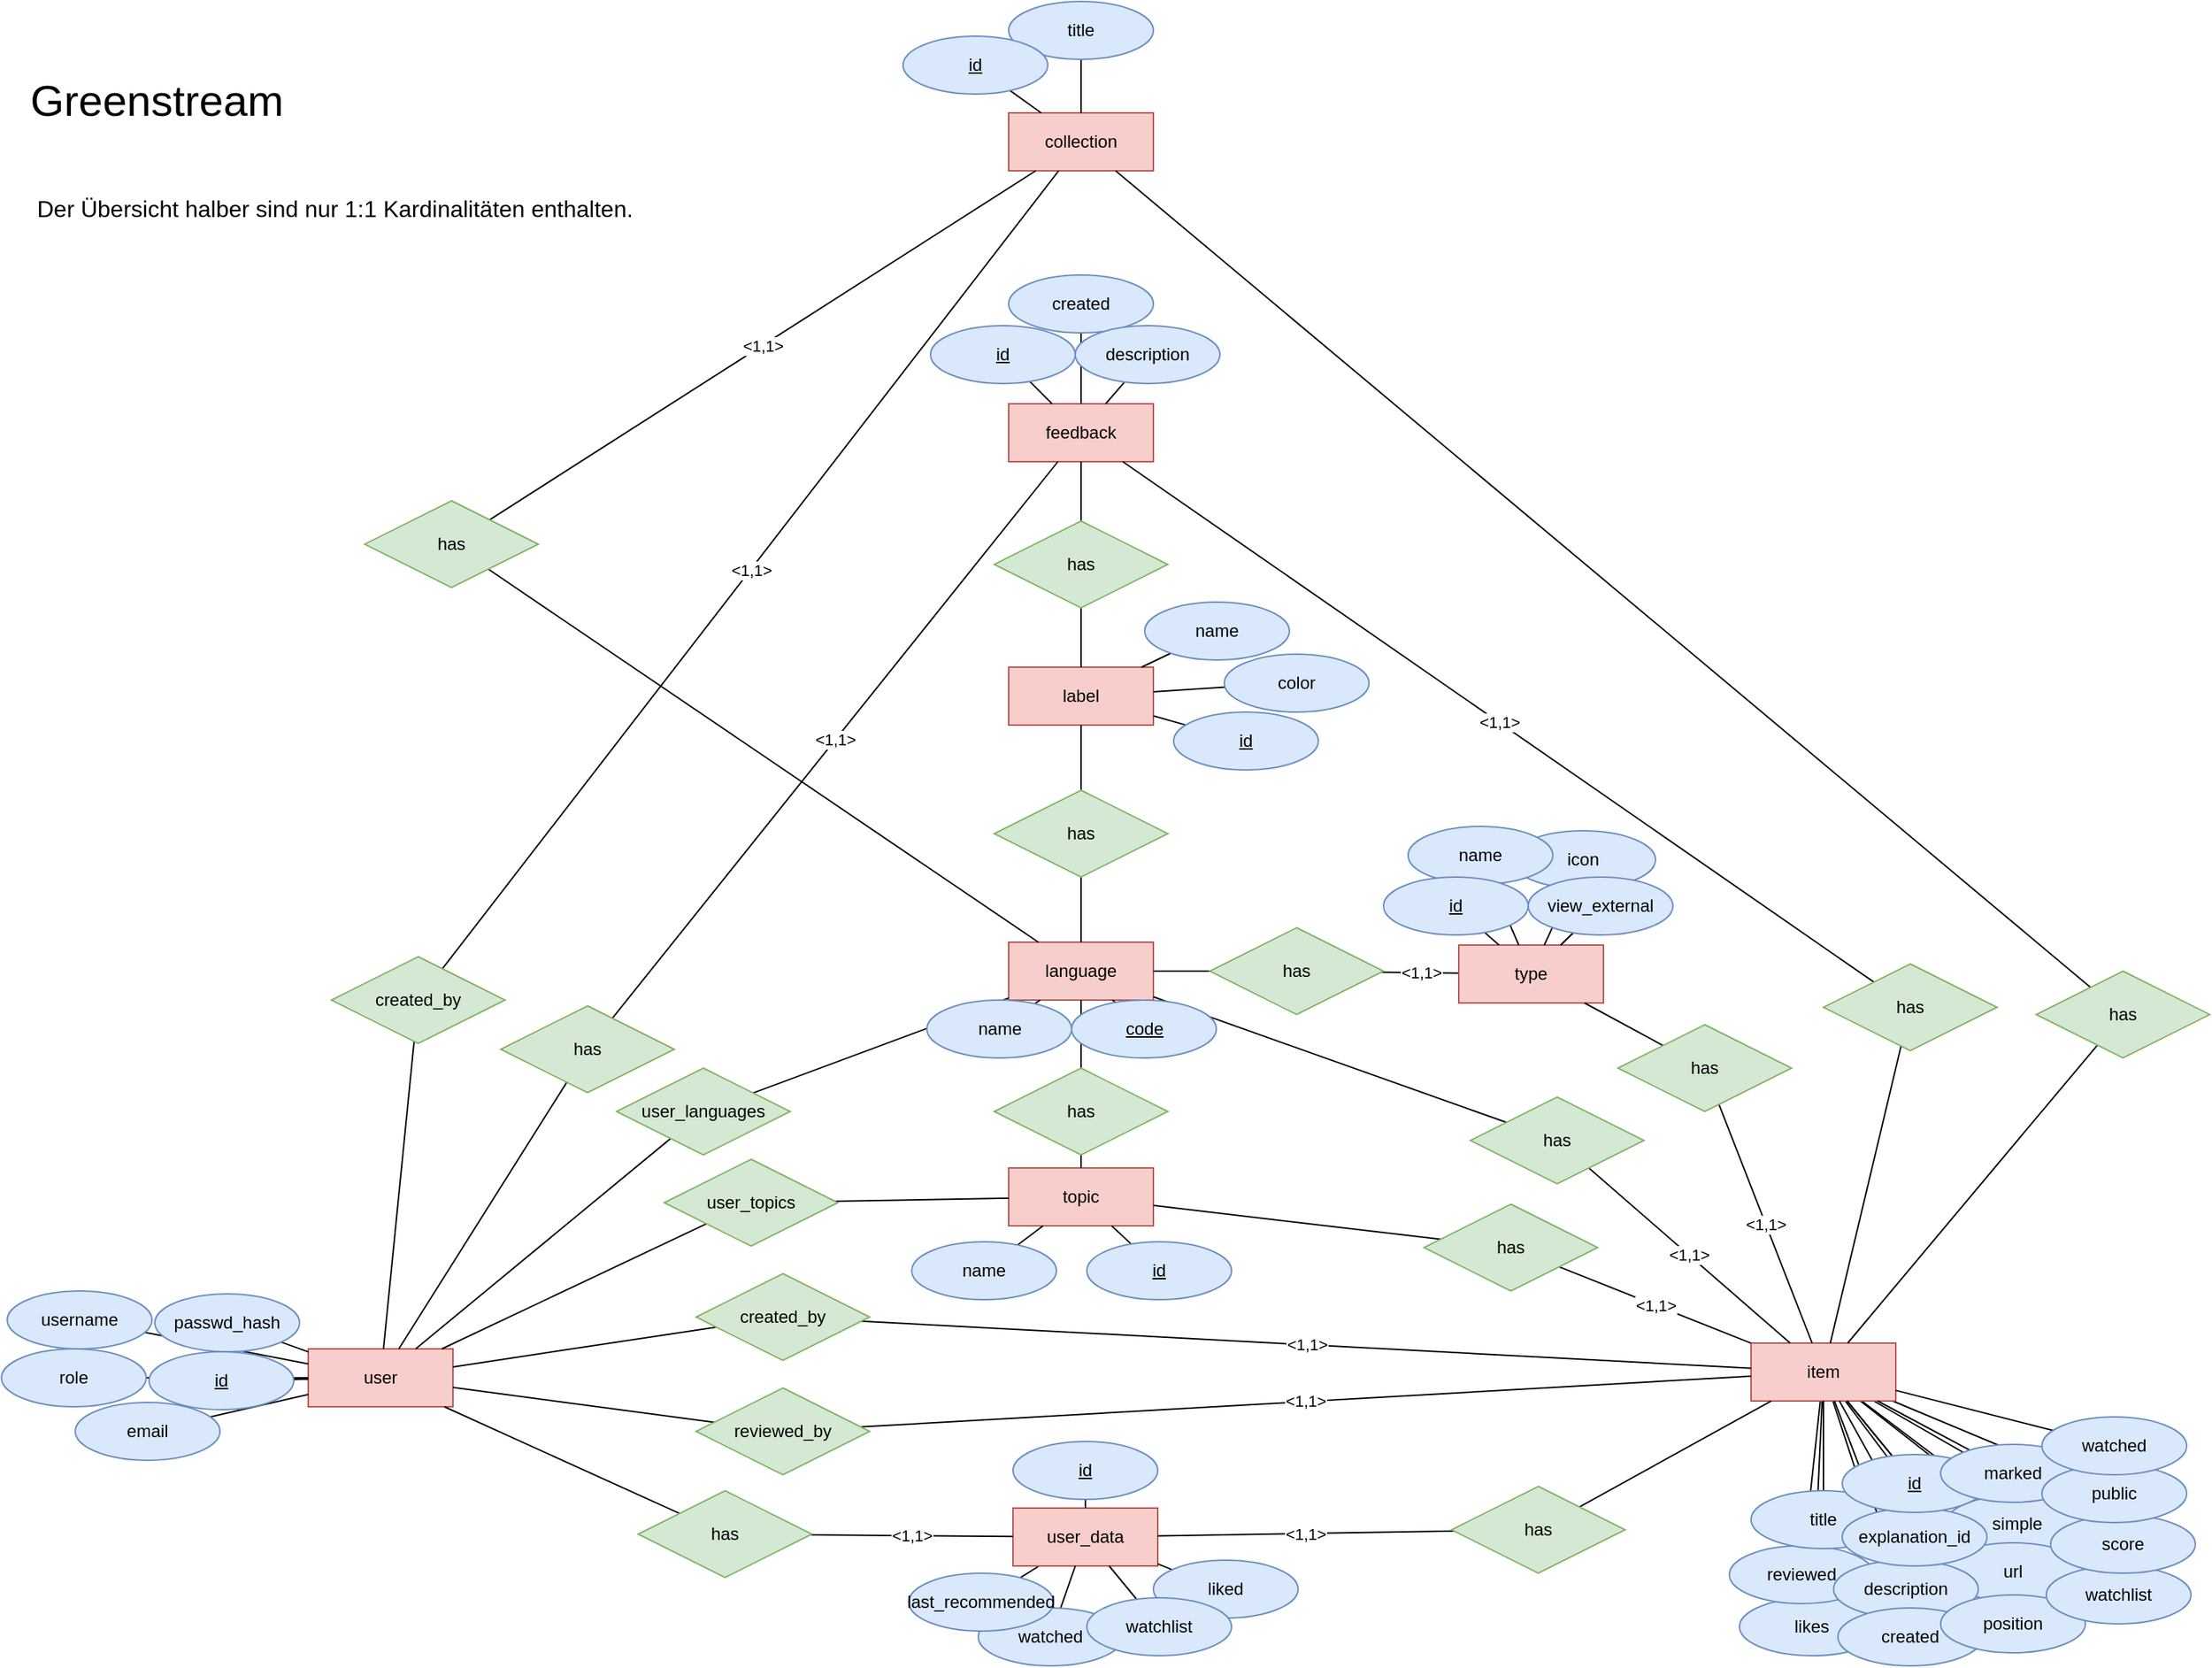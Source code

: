 <mxfile version="14.6.3" type="github">
  <diagram id="yYash_9FX-N8x_OdWU7n" name="Page-1">
    <mxGraphModel dx="1422" dy="1942" grid="0" gridSize="10" guides="1" tooltips="1" connect="1" arrows="1" fold="1" page="1" pageScale="1" pageWidth="827" pageHeight="1169" math="0" shadow="0">
      <root>
        <mxCell id="0" />
        <mxCell id="1" parent="0" />
        <mxCell id="QOV9TA-dDLGPKg8lDEXy-8" style="edgeStyle=none;rounded=0;orthogonalLoop=1;jettySize=auto;html=1;endArrow=none;endFill=0;" edge="1" parent="1" source="QOV9TA-dDLGPKg8lDEXy-7" target="VhiXyrpKJbCymtLVq0bD-20">
          <mxGeometry relative="1" as="geometry" />
        </mxCell>
        <mxCell id="QOV9TA-dDLGPKg8lDEXy-10" style="edgeStyle=none;rounded=0;orthogonalLoop=1;jettySize=auto;html=1;endArrow=none;endFill=0;" edge="1" parent="1" source="QOV9TA-dDLGPKg8lDEXy-9" target="VhiXyrpKJbCymtLVq0bD-20">
          <mxGeometry relative="1" as="geometry" />
        </mxCell>
        <mxCell id="QOV9TA-dDLGPKg8lDEXy-12" style="edgeStyle=none;rounded=0;orthogonalLoop=1;jettySize=auto;html=1;endArrow=none;endFill=0;" edge="1" parent="1" source="QOV9TA-dDLGPKg8lDEXy-11" target="VhiXyrpKJbCymtLVq0bD-20">
          <mxGeometry relative="1" as="geometry" />
        </mxCell>
        <mxCell id="QOV9TA-dDLGPKg8lDEXy-4" style="edgeStyle=none;rounded=0;orthogonalLoop=1;jettySize=auto;html=1;endArrow=none;endFill=0;" edge="1" parent="1" source="QOV9TA-dDLGPKg8lDEXy-3" target="VhiXyrpKJbCymtLVq0bD-20">
          <mxGeometry relative="1" as="geometry" />
        </mxCell>
        <mxCell id="QOV9TA-dDLGPKg8lDEXy-2" style="rounded=0;orthogonalLoop=1;jettySize=auto;html=1;endArrow=none;endFill=0;" edge="1" parent="1" source="QOV9TA-dDLGPKg8lDEXy-1" target="VhiXyrpKJbCymtLVq0bD-20">
          <mxGeometry relative="1" as="geometry" />
        </mxCell>
        <mxCell id="VhiXyrpKJbCymtLVq0bD-121" style="edgeStyle=none;rounded=0;orthogonalLoop=1;jettySize=auto;html=1;endArrow=none;endFill=0;" parent="1" source="VhiXyrpKJbCymtLVq0bD-120" target="VhiXyrpKJbCymtLVq0bD-59" edge="1">
          <mxGeometry relative="1" as="geometry" />
        </mxCell>
        <mxCell id="AYxX15isop8XZw2IDsf4-98" value="&lt;font style=&quot;font-size: 16px&quot;&gt;Der Übersicht halber sind nur 1:1 Kardinalitäten enthalten.&lt;/font&gt;" style="text;html=1;align=center;verticalAlign=middle;resizable=0;points=[];autosize=1;" parent="1" vertex="1">
          <mxGeometry x="64" y="-1025" width="430" height="20" as="geometry" />
        </mxCell>
        <mxCell id="AYxX15isop8XZw2IDsf4-131" value="&lt;font style=&quot;font-size: 30px&quot;&gt;Greenstream&lt;/font&gt;" style="text;html=1;align=center;verticalAlign=middle;resizable=0;points=[];autosize=1;" parent="1" vertex="1">
          <mxGeometry x="64" y="-1101" width="184" height="22" as="geometry" />
        </mxCell>
        <mxCell id="VhiXyrpKJbCymtLVq0bD-1" value="user" style="whiteSpace=wrap;html=1;align=center;rounded=0;strokeColor=#b85450;fillColor=#f8cecc;" parent="1" vertex="1">
          <mxGeometry x="261" y="-227" width="100" height="40" as="geometry" />
        </mxCell>
        <mxCell id="VhiXyrpKJbCymtLVq0bD-2" style="rounded=0;orthogonalLoop=1;jettySize=auto;html=1;endArrow=none;endFill=0;" parent="1" source="VhiXyrpKJbCymtLVq0bD-11" target="VhiXyrpKJbCymtLVq0bD-1" edge="1">
          <mxGeometry relative="1" as="geometry" />
        </mxCell>
        <mxCell id="VhiXyrpKJbCymtLVq0bD-3" style="edgeStyle=none;rounded=0;orthogonalLoop=1;jettySize=auto;html=1;endArrow=none;endFill=0;" parent="1" source="VhiXyrpKJbCymtLVq0bD-10" target="VhiXyrpKJbCymtLVq0bD-1" edge="1">
          <mxGeometry relative="1" as="geometry" />
        </mxCell>
        <mxCell id="VhiXyrpKJbCymtLVq0bD-4" style="edgeStyle=none;rounded=0;orthogonalLoop=1;jettySize=auto;html=1;endArrow=none;endFill=0;" parent="1" source="VhiXyrpKJbCymtLVq0bD-9" target="VhiXyrpKJbCymtLVq0bD-1" edge="1">
          <mxGeometry relative="1" as="geometry" />
        </mxCell>
        <mxCell id="VhiXyrpKJbCymtLVq0bD-5" style="edgeStyle=none;rounded=0;orthogonalLoop=1;jettySize=auto;html=1;endArrow=none;endFill=0;" parent="1" source="VhiXyrpKJbCymtLVq0bD-11" target="VhiXyrpKJbCymtLVq0bD-1" edge="1">
          <mxGeometry relative="1" as="geometry" />
        </mxCell>
        <mxCell id="VhiXyrpKJbCymtLVq0bD-6" style="edgeStyle=none;rounded=0;orthogonalLoop=1;jettySize=auto;html=1;startArrow=none;startFill=0;startSize=6;endArrow=none;endFill=0;strokeColor=#000000;strokeWidth=1;" parent="1" source="VhiXyrpKJbCymtLVq0bD-7" target="VhiXyrpKJbCymtLVq0bD-1" edge="1">
          <mxGeometry relative="1" as="geometry" />
        </mxCell>
        <mxCell id="VhiXyrpKJbCymtLVq0bD-7" value="role" style="ellipse;whiteSpace=wrap;html=1;align=center;strokeColor=#6c8ebf;fillColor=#dae8fc;" parent="1" vertex="1">
          <mxGeometry x="49" y="-227" width="100" height="40" as="geometry" />
        </mxCell>
        <mxCell id="VhiXyrpKJbCymtLVq0bD-8" style="edgeStyle=none;rounded=0;orthogonalLoop=1;jettySize=auto;html=1;endArrow=none;endFill=0;" parent="1" source="VhiXyrpKJbCymtLVq0bD-12" target="VhiXyrpKJbCymtLVq0bD-1" edge="1">
          <mxGeometry relative="1" as="geometry" />
        </mxCell>
        <mxCell id="VhiXyrpKJbCymtLVq0bD-9" value="username" style="ellipse;whiteSpace=wrap;html=1;align=center;strokeColor=#6c8ebf;fillColor=#dae8fc;" parent="1" vertex="1">
          <mxGeometry x="53" y="-267" width="100" height="40" as="geometry" />
        </mxCell>
        <mxCell id="VhiXyrpKJbCymtLVq0bD-10" value="passwd_hash" style="ellipse;whiteSpace=wrap;html=1;align=center;strokeColor=#6c8ebf;fillColor=#dae8fc;" parent="1" vertex="1">
          <mxGeometry x="155" y="-265" width="100" height="40" as="geometry" />
        </mxCell>
        <mxCell id="VhiXyrpKJbCymtLVq0bD-11" value="id" style="ellipse;whiteSpace=wrap;html=1;align=center;fontStyle=4;fillColor=#dae8fc;strokeColor=#6c8ebf;" parent="1" vertex="1">
          <mxGeometry x="151" y="-225" width="100" height="40" as="geometry" />
        </mxCell>
        <mxCell id="VhiXyrpKJbCymtLVq0bD-12" value="email" style="ellipse;whiteSpace=wrap;html=1;align=center;strokeColor=#6c8ebf;fillColor=#dae8fc;" parent="1" vertex="1">
          <mxGeometry x="100" y="-190" width="100" height="40" as="geometry" />
        </mxCell>
        <mxCell id="VhiXyrpKJbCymtLVq0bD-13" style="edgeStyle=none;rounded=0;orthogonalLoop=1;jettySize=auto;html=1;endArrow=none;endFill=0;" parent="1" source="VhiXyrpKJbCymtLVq0bD-14" target="VhiXyrpKJbCymtLVq0bD-20" edge="1">
          <mxGeometry relative="1" as="geometry" />
        </mxCell>
        <mxCell id="VhiXyrpKJbCymtLVq0bD-14" value="likes" style="ellipse;whiteSpace=wrap;html=1;align=center;strokeColor=#6c8ebf;fillColor=#dae8fc;" parent="1" vertex="1">
          <mxGeometry x="1250" y="-55" width="100" height="40" as="geometry" />
        </mxCell>
        <mxCell id="VhiXyrpKJbCymtLVq0bD-15" style="edgeStyle=none;rounded=0;orthogonalLoop=1;jettySize=auto;html=1;startArrow=none;startFill=0;startSize=6;endArrow=none;endFill=0;strokeColor=#000000;strokeWidth=1;" parent="1" source="VhiXyrpKJbCymtLVq0bD-16" target="VhiXyrpKJbCymtLVq0bD-20" edge="1">
          <mxGeometry relative="1" as="geometry" />
        </mxCell>
        <mxCell id="VhiXyrpKJbCymtLVq0bD-16" value="reviewed" style="ellipse;whiteSpace=wrap;html=1;align=center;strokeColor=#6c8ebf;fillColor=#dae8fc;" parent="1" vertex="1">
          <mxGeometry x="1243" y="-91" width="100" height="40" as="geometry" />
        </mxCell>
        <mxCell id="VhiXyrpKJbCymtLVq0bD-17" style="edgeStyle=none;rounded=0;orthogonalLoop=1;jettySize=auto;html=1;startArrow=none;startFill=0;startSize=6;endArrow=none;endFill=0;strokeColor=#000000;strokeWidth=1;" parent="1" source="VhiXyrpKJbCymtLVq0bD-18" target="VhiXyrpKJbCymtLVq0bD-20" edge="1">
          <mxGeometry relative="1" as="geometry" />
        </mxCell>
        <mxCell id="VhiXyrpKJbCymtLVq0bD-18" value="simple" style="ellipse;whiteSpace=wrap;html=1;align=center;strokeColor=#6c8ebf;fillColor=#dae8fc;" parent="1" vertex="1">
          <mxGeometry x="1392" y="-126" width="100" height="40" as="geometry" />
        </mxCell>
        <mxCell id="VhiXyrpKJbCymtLVq0bD-19" value="url" style="ellipse;whiteSpace=wrap;html=1;align=center;strokeColor=#6c8ebf;fillColor=#dae8fc;" parent="1" vertex="1">
          <mxGeometry x="1389" y="-93" width="100" height="40" as="geometry" />
        </mxCell>
        <mxCell id="VhiXyrpKJbCymtLVq0bD-20" value="&lt;div&gt;item&lt;/div&gt;" style="whiteSpace=wrap;html=1;align=center;rounded=0;strokeColor=#b85450;fillColor=#f8cecc;" parent="1" vertex="1">
          <mxGeometry x="1258" y="-231" width="100" height="40" as="geometry" />
        </mxCell>
        <mxCell id="VhiXyrpKJbCymtLVq0bD-21" style="edgeStyle=none;rounded=0;orthogonalLoop=1;jettySize=auto;html=1;endArrow=none;endFill=0;" parent="1" source="VhiXyrpKJbCymtLVq0bD-32" target="VhiXyrpKJbCymtLVq0bD-20" edge="1">
          <mxGeometry relative="1" as="geometry" />
        </mxCell>
        <mxCell id="VhiXyrpKJbCymtLVq0bD-23" style="edgeStyle=none;rounded=0;orthogonalLoop=1;jettySize=auto;html=1;startArrow=none;startFill=0;startSize=6;endArrow=none;endFill=0;strokeWidth=1;" parent="1" source="VhiXyrpKJbCymtLVq0bD-24" target="VhiXyrpKJbCymtLVq0bD-20" edge="1">
          <mxGeometry relative="1" as="geometry" />
        </mxCell>
        <mxCell id="VhiXyrpKJbCymtLVq0bD-24" value="title" style="ellipse;whiteSpace=wrap;html=1;align=center;strokeColor=#6c8ebf;fillColor=#dae8fc;" parent="1" vertex="1">
          <mxGeometry x="1258" y="-129" width="100" height="40" as="geometry" />
        </mxCell>
        <mxCell id="VhiXyrpKJbCymtLVq0bD-25" style="edgeStyle=none;rounded=0;orthogonalLoop=1;jettySize=auto;html=1;startArrow=none;startFill=0;startSize=6;endArrow=none;endFill=0;strokeColor=#000000;strokeWidth=1;" parent="1" source="VhiXyrpKJbCymtLVq0bD-26" target="VhiXyrpKJbCymtLVq0bD-20" edge="1">
          <mxGeometry relative="1" as="geometry" />
        </mxCell>
        <mxCell id="VhiXyrpKJbCymtLVq0bD-26" value="description" style="ellipse;whiteSpace=wrap;html=1;align=center;strokeColor=#6c8ebf;fillColor=#dae8fc;" parent="1" vertex="1">
          <mxGeometry x="1315" y="-81" width="100" height="40" as="geometry" />
        </mxCell>
        <mxCell id="VhiXyrpKJbCymtLVq0bD-27" style="edgeStyle=none;rounded=0;orthogonalLoop=1;jettySize=auto;html=1;startArrow=none;startFill=0;startSize=6;endArrow=none;endFill=0;strokeColor=#000000;strokeWidth=1;" parent="1" source="VhiXyrpKJbCymtLVq0bD-31" target="VhiXyrpKJbCymtLVq0bD-20" edge="1">
          <mxGeometry relative="1" as="geometry" />
        </mxCell>
        <mxCell id="VhiXyrpKJbCymtLVq0bD-28" style="edgeStyle=none;rounded=0;orthogonalLoop=1;jettySize=auto;html=1;startArrow=none;startFill=0;startSize=6;endArrow=none;endFill=0;strokeColor=#000000;strokeWidth=1;" parent="1" source="VhiXyrpKJbCymtLVq0bD-32" target="VhiXyrpKJbCymtLVq0bD-20" edge="1">
          <mxGeometry relative="1" as="geometry" />
        </mxCell>
        <mxCell id="VhiXyrpKJbCymtLVq0bD-29" style="edgeStyle=none;rounded=0;orthogonalLoop=1;jettySize=auto;html=1;exitX=0.5;exitY=1;exitDx=0;exitDy=0;startArrow=none;startFill=0;startSize=6;endArrow=none;endFill=0;strokeColor=#000000;strokeWidth=1;" parent="1" source="VhiXyrpKJbCymtLVq0bD-16" target="VhiXyrpKJbCymtLVq0bD-16" edge="1">
          <mxGeometry relative="1" as="geometry" />
        </mxCell>
        <mxCell id="VhiXyrpKJbCymtLVq0bD-30" style="edgeStyle=none;rounded=0;orthogonalLoop=1;jettySize=auto;html=1;startArrow=none;startFill=0;startSize=6;endArrow=none;endFill=0;strokeColor=#000000;strokeWidth=1;" parent="1" source="VhiXyrpKJbCymtLVq0bD-19" target="VhiXyrpKJbCymtLVq0bD-32" edge="1">
          <mxGeometry relative="1" as="geometry">
            <mxPoint x="1421.239" y="-91.696" as="sourcePoint" />
            <mxPoint x="1326.986" y="-191" as="targetPoint" />
          </mxGeometry>
        </mxCell>
        <mxCell id="VhiXyrpKJbCymtLVq0bD-31" value="explanation_id" style="ellipse;whiteSpace=wrap;html=1;align=center;strokeColor=#6c8ebf;fillColor=#dae8fc;" parent="1" vertex="1">
          <mxGeometry x="1321" y="-117" width="100" height="40" as="geometry" />
        </mxCell>
        <mxCell id="VhiXyrpKJbCymtLVq0bD-32" value="id" style="ellipse;whiteSpace=wrap;html=1;align=center;fontStyle=4;fillColor=#dae8fc;strokeColor=#6c8ebf;" parent="1" vertex="1">
          <mxGeometry x="1321" y="-154" width="100" height="40" as="geometry" />
        </mxCell>
        <mxCell id="VhiXyrpKJbCymtLVq0bD-33" value="feedback" style="whiteSpace=wrap;html=1;align=center;rounded=0;strokeColor=#b85450;fillColor=#f8cecc;" parent="1" vertex="1">
          <mxGeometry x="745" y="-880" width="100" height="40" as="geometry" />
        </mxCell>
        <mxCell id="VhiXyrpKJbCymtLVq0bD-34" style="edgeStyle=none;rounded=0;orthogonalLoop=1;jettySize=auto;html=1;endArrow=none;endFill=0;" parent="1" source="VhiXyrpKJbCymtLVq0bD-35" target="VhiXyrpKJbCymtLVq0bD-33" edge="1">
          <mxGeometry x="624" y="-943" as="geometry" />
        </mxCell>
        <mxCell id="VhiXyrpKJbCymtLVq0bD-36" style="edgeStyle=none;rounded=0;orthogonalLoop=1;jettySize=auto;html=1;endArrow=none;endFill=0;" parent="1" source="VhiXyrpKJbCymtLVq0bD-37" target="VhiXyrpKJbCymtLVq0bD-33" edge="1">
          <mxGeometry x="624" y="-943" as="geometry" />
        </mxCell>
        <mxCell id="VhiXyrpKJbCymtLVq0bD-37" value="id" style="ellipse;whiteSpace=wrap;html=1;align=center;fontStyle=4;fillColor=#dae8fc;strokeColor=#6c8ebf;" parent="1" vertex="1">
          <mxGeometry x="691" y="-934" width="100" height="40" as="geometry" />
        </mxCell>
        <mxCell id="VhiXyrpKJbCymtLVq0bD-38" style="rounded=0;orthogonalLoop=1;jettySize=auto;html=1;endArrow=none;endFill=0;" parent="1" source="VhiXyrpKJbCymtLVq0bD-39" target="VhiXyrpKJbCymtLVq0bD-33" edge="1">
          <mxGeometry relative="1" as="geometry" />
        </mxCell>
        <mxCell id="VhiXyrpKJbCymtLVq0bD-39" value="created" style="ellipse;whiteSpace=wrap;html=1;align=center;strokeColor=#6c8ebf;fillColor=#dae8fc;" parent="1" vertex="1">
          <mxGeometry x="745" y="-969" width="100" height="40" as="geometry" />
        </mxCell>
        <mxCell id="VhiXyrpKJbCymtLVq0bD-130" value="&amp;lt;1,1&amp;gt;" style="edgeStyle=none;rounded=0;orthogonalLoop=1;jettySize=auto;html=1;endArrow=none;endFill=0;" parent="1" source="VhiXyrpKJbCymtLVq0bD-40" target="VhiXyrpKJbCymtLVq0bD-91" edge="1">
          <mxGeometry relative="1" as="geometry" />
        </mxCell>
        <mxCell id="VhiXyrpKJbCymtLVq0bD-40" value="type" style="whiteSpace=wrap;html=1;align=center;rounded=0;strokeColor=#b85450;fillColor=#f8cecc;" parent="1" vertex="1">
          <mxGeometry x="1056" y="-506" width="100" height="40" as="geometry" />
        </mxCell>
        <mxCell id="VhiXyrpKJbCymtLVq0bD-41" style="edgeStyle=none;rounded=0;orthogonalLoop=1;jettySize=auto;html=1;endArrow=none;endFill=0;" parent="1" source="VhiXyrpKJbCymtLVq0bD-42" target="VhiXyrpKJbCymtLVq0bD-40" edge="1">
          <mxGeometry relative="1" as="geometry" />
        </mxCell>
        <mxCell id="VhiXyrpKJbCymtLVq0bD-43" style="edgeStyle=none;rounded=0;orthogonalLoop=1;jettySize=auto;html=1;endArrow=none;endFill=0;" parent="1" source="VhiXyrpKJbCymtLVq0bD-48" target="VhiXyrpKJbCymtLVq0bD-40" edge="1">
          <mxGeometry relative="1" as="geometry" />
        </mxCell>
        <mxCell id="VhiXyrpKJbCymtLVq0bD-44" style="edgeStyle=none;rounded=0;orthogonalLoop=1;jettySize=auto;html=1;endArrow=none;endFill=0;" parent="1" source="VhiXyrpKJbCymtLVq0bD-47" target="VhiXyrpKJbCymtLVq0bD-40" edge="1">
          <mxGeometry relative="1" as="geometry" />
        </mxCell>
        <mxCell id="VhiXyrpKJbCymtLVq0bD-147" style="edgeStyle=none;rounded=0;orthogonalLoop=1;jettySize=auto;html=1;endArrow=none;endFill=0;" parent="1" source="VhiXyrpKJbCymtLVq0bD-45" target="VhiXyrpKJbCymtLVq0bD-40" edge="1">
          <mxGeometry relative="1" as="geometry" />
        </mxCell>
        <mxCell id="VhiXyrpKJbCymtLVq0bD-45" value="icon" style="ellipse;whiteSpace=wrap;html=1;align=center;strokeColor=#6c8ebf;fillColor=#dae8fc;" parent="1" vertex="1">
          <mxGeometry x="1092" y="-585" width="100" height="40" as="geometry" />
        </mxCell>
        <mxCell id="VhiXyrpKJbCymtLVq0bD-46" style="edgeStyle=none;rounded=0;orthogonalLoop=1;jettySize=auto;html=1;endArrow=none;endFill=0;" parent="1" source="VhiXyrpKJbCymtLVq0bD-47" target="VhiXyrpKJbCymtLVq0bD-40" edge="1">
          <mxGeometry relative="1" as="geometry" />
        </mxCell>
        <mxCell id="VhiXyrpKJbCymtLVq0bD-48" value="name" style="ellipse;whiteSpace=wrap;html=1;align=center;strokeColor=#6c8ebf;fillColor=#dae8fc;" parent="1" vertex="1">
          <mxGeometry x="1021" y="-588" width="100" height="40" as="geometry" />
        </mxCell>
        <mxCell id="VhiXyrpKJbCymtLVq0bD-49" value="language" style="whiteSpace=wrap;html=1;align=center;rounded=0;strokeColor=#b85450;fillColor=#f8cecc;" parent="1" vertex="1">
          <mxGeometry x="745" y="-508" width="100" height="40" as="geometry" />
        </mxCell>
        <mxCell id="VhiXyrpKJbCymtLVq0bD-50" style="edgeStyle=none;rounded=0;orthogonalLoop=1;jettySize=auto;html=1;startArrow=none;startFill=0;startSize=6;endArrow=none;endFill=0;strokeColor=#000000;strokeWidth=1;" parent="1" source="VhiXyrpKJbCymtLVq0bD-51" target="VhiXyrpKJbCymtLVq0bD-49" edge="1">
          <mxGeometry relative="1" as="geometry" />
        </mxCell>
        <mxCell id="VhiXyrpKJbCymtLVq0bD-52" style="edgeStyle=none;rounded=0;orthogonalLoop=1;jettySize=auto;html=1;startArrow=none;startFill=0;startSize=6;endArrow=none;endFill=0;strokeColor=#000000;strokeWidth=1;" parent="1" source="VhiXyrpKJbCymtLVq0bD-53" target="VhiXyrpKJbCymtLVq0bD-49" edge="1">
          <mxGeometry relative="1" as="geometry" />
        </mxCell>
        <mxCell id="VhiXyrpKJbCymtLVq0bD-54" value="&lt;div&gt;topic&lt;/div&gt;" style="whiteSpace=wrap;html=1;align=center;rounded=0;strokeColor=#b85450;fillColor=#f8cecc;" parent="1" vertex="1">
          <mxGeometry x="745" y="-352" width="100" height="40" as="geometry" />
        </mxCell>
        <mxCell id="VhiXyrpKJbCymtLVq0bD-55" style="edgeStyle=none;rounded=0;orthogonalLoop=1;jettySize=auto;html=1;endArrow=none;endFill=0;" parent="1" source="VhiXyrpKJbCymtLVq0bD-56" target="VhiXyrpKJbCymtLVq0bD-54" edge="1">
          <mxGeometry relative="1" as="geometry" />
        </mxCell>
        <mxCell id="VhiXyrpKJbCymtLVq0bD-56" value="name" style="ellipse;whiteSpace=wrap;html=1;align=center;strokeColor=#6c8ebf;fillColor=#dae8fc;" parent="1" vertex="1">
          <mxGeometry x="678" y="-301" width="100" height="40" as="geometry" />
        </mxCell>
        <mxCell id="VhiXyrpKJbCymtLVq0bD-57" style="edgeStyle=none;rounded=0;orthogonalLoop=1;jettySize=auto;html=1;endArrow=none;endFill=0;" parent="1" source="VhiXyrpKJbCymtLVq0bD-58" target="VhiXyrpKJbCymtLVq0bD-54" edge="1">
          <mxGeometry relative="1" as="geometry" />
        </mxCell>
        <mxCell id="VhiXyrpKJbCymtLVq0bD-58" value="id" style="ellipse;whiteSpace=wrap;html=1;align=center;fontStyle=4;fillColor=#dae8fc;strokeColor=#6c8ebf;" parent="1" vertex="1">
          <mxGeometry x="799" y="-301" width="100" height="40" as="geometry" />
        </mxCell>
        <mxCell id="VhiXyrpKJbCymtLVq0bD-59" value="user_data" style="whiteSpace=wrap;html=1;align=center;rounded=0;strokeColor=#b85450;fillColor=#f8cecc;" parent="1" vertex="1">
          <mxGeometry x="748" y="-117" width="100" height="40" as="geometry" />
        </mxCell>
        <mxCell id="VhiXyrpKJbCymtLVq0bD-61" value="collection" style="whiteSpace=wrap;html=1;align=center;rounded=0;strokeColor=#b85450;fillColor=#f8cecc;" parent="1" vertex="1">
          <mxGeometry x="745" y="-1081" width="100" height="40" as="geometry" />
        </mxCell>
        <mxCell id="VhiXyrpKJbCymtLVq0bD-64" style="rounded=0;orthogonalLoop=1;jettySize=auto;html=1;endArrow=none;endFill=0;" parent="1" source="VhiXyrpKJbCymtLVq0bD-63" target="VhiXyrpKJbCymtLVq0bD-1" edge="1">
          <mxGeometry relative="1" as="geometry" />
        </mxCell>
        <mxCell id="VhiXyrpKJbCymtLVq0bD-65" value="&amp;lt;1,1&amp;gt;" style="edgeStyle=none;rounded=0;orthogonalLoop=1;jettySize=auto;html=1;endArrow=none;endFill=0;" parent="1" source="VhiXyrpKJbCymtLVq0bD-63" target="VhiXyrpKJbCymtLVq0bD-20" edge="1">
          <mxGeometry relative="1" as="geometry" />
        </mxCell>
        <mxCell id="VhiXyrpKJbCymtLVq0bD-63" value="reviewed_by" style="shape=rhombus;perimeter=rhombusPerimeter;whiteSpace=wrap;html=1;align=center;rounded=0;strokeColor=#82b366;fillColor=#d5e8d4;" parent="1" vertex="1">
          <mxGeometry x="529" y="-200" width="120" height="60" as="geometry" />
        </mxCell>
        <mxCell id="VhiXyrpKJbCymtLVq0bD-67" style="edgeStyle=none;rounded=0;orthogonalLoop=1;jettySize=auto;html=1;endArrow=none;endFill=0;" parent="1" source="VhiXyrpKJbCymtLVq0bD-66" target="VhiXyrpKJbCymtLVq0bD-1" edge="1">
          <mxGeometry relative="1" as="geometry" />
        </mxCell>
        <mxCell id="VhiXyrpKJbCymtLVq0bD-68" value="&amp;lt;1,1&amp;gt;" style="edgeStyle=none;rounded=0;orthogonalLoop=1;jettySize=auto;html=1;endArrow=none;endFill=0;" parent="1" source="VhiXyrpKJbCymtLVq0bD-66" target="VhiXyrpKJbCymtLVq0bD-20" edge="1">
          <mxGeometry relative="1" as="geometry" />
        </mxCell>
        <mxCell id="VhiXyrpKJbCymtLVq0bD-66" value="created_by" style="shape=rhombus;perimeter=rhombusPerimeter;whiteSpace=wrap;html=1;align=center;rounded=0;strokeColor=#82b366;fillColor=#d5e8d4;" parent="1" vertex="1">
          <mxGeometry x="529" y="-279" width="120" height="60" as="geometry" />
        </mxCell>
        <mxCell id="VhiXyrpKJbCymtLVq0bD-71" style="edgeStyle=none;rounded=0;orthogonalLoop=1;jettySize=auto;html=1;endArrow=none;endFill=0;" parent="1" source="VhiXyrpKJbCymtLVq0bD-70" target="VhiXyrpKJbCymtLVq0bD-1" edge="1">
          <mxGeometry relative="1" as="geometry" />
        </mxCell>
        <mxCell id="VhiXyrpKJbCymtLVq0bD-72" value="&amp;lt;1,1&amp;gt;" style="edgeStyle=none;rounded=0;orthogonalLoop=1;jettySize=auto;html=1;endArrow=none;endFill=0;" parent="1" source="VhiXyrpKJbCymtLVq0bD-70" target="VhiXyrpKJbCymtLVq0bD-59" edge="1">
          <mxGeometry relative="1" as="geometry" />
        </mxCell>
        <mxCell id="VhiXyrpKJbCymtLVq0bD-70" value="has" style="shape=rhombus;perimeter=rhombusPerimeter;whiteSpace=wrap;html=1;align=center;rounded=0;strokeColor=#82b366;fillColor=#d5e8d4;" parent="1" vertex="1">
          <mxGeometry x="489" y="-129" width="120" height="60" as="geometry" />
        </mxCell>
        <mxCell id="VhiXyrpKJbCymtLVq0bD-74" value="&amp;lt;1,1&amp;gt;" style="edgeStyle=none;rounded=0;orthogonalLoop=1;jettySize=auto;html=1;endArrow=none;endFill=0;" parent="1" source="VhiXyrpKJbCymtLVq0bD-73" target="VhiXyrpKJbCymtLVq0bD-59" edge="1">
          <mxGeometry relative="1" as="geometry" />
        </mxCell>
        <mxCell id="VhiXyrpKJbCymtLVq0bD-75" style="edgeStyle=none;rounded=0;orthogonalLoop=1;jettySize=auto;html=1;endArrow=none;endFill=0;" parent="1" source="VhiXyrpKJbCymtLVq0bD-73" target="VhiXyrpKJbCymtLVq0bD-20" edge="1">
          <mxGeometry relative="1" as="geometry" />
        </mxCell>
        <mxCell id="VhiXyrpKJbCymtLVq0bD-73" value="has" style="shape=rhombus;perimeter=rhombusPerimeter;whiteSpace=wrap;html=1;align=center;rounded=0;strokeColor=#82b366;fillColor=#d5e8d4;" parent="1" vertex="1">
          <mxGeometry x="1051" y="-132" width="120" height="60" as="geometry" />
        </mxCell>
        <mxCell id="VhiXyrpKJbCymtLVq0bD-81" style="edgeStyle=none;rounded=0;orthogonalLoop=1;jettySize=auto;html=1;endArrow=none;endFill=0;" parent="1" source="VhiXyrpKJbCymtLVq0bD-76" target="VhiXyrpKJbCymtLVq0bD-1" edge="1">
          <mxGeometry relative="1" as="geometry" />
        </mxCell>
        <mxCell id="VhiXyrpKJbCymtLVq0bD-82" style="edgeStyle=none;rounded=0;orthogonalLoop=1;jettySize=auto;html=1;endArrow=none;endFill=0;" parent="1" source="VhiXyrpKJbCymtLVq0bD-76" target="VhiXyrpKJbCymtLVq0bD-54" edge="1">
          <mxGeometry relative="1" as="geometry" />
        </mxCell>
        <mxCell id="VhiXyrpKJbCymtLVq0bD-76" value="user_topics" style="shape=rhombus;perimeter=rhombusPerimeter;whiteSpace=wrap;html=1;align=center;rounded=0;strokeColor=#82b366;fillColor=#d5e8d4;" parent="1" vertex="1">
          <mxGeometry x="507" y="-358" width="120" height="60" as="geometry" />
        </mxCell>
        <mxCell id="VhiXyrpKJbCymtLVq0bD-80" style="edgeStyle=none;rounded=0;orthogonalLoop=1;jettySize=auto;html=1;endArrow=none;endFill=0;" parent="1" source="VhiXyrpKJbCymtLVq0bD-77" target="VhiXyrpKJbCymtLVq0bD-1" edge="1">
          <mxGeometry relative="1" as="geometry">
            <mxPoint x="331.5" y="-212" as="targetPoint" />
          </mxGeometry>
        </mxCell>
        <mxCell id="VhiXyrpKJbCymtLVq0bD-83" style="edgeStyle=none;rounded=0;orthogonalLoop=1;jettySize=auto;html=1;endArrow=none;endFill=0;" parent="1" source="VhiXyrpKJbCymtLVq0bD-77" target="VhiXyrpKJbCymtLVq0bD-49" edge="1">
          <mxGeometry relative="1" as="geometry" />
        </mxCell>
        <mxCell id="VhiXyrpKJbCymtLVq0bD-77" value="user_languages" style="shape=rhombus;perimeter=rhombusPerimeter;whiteSpace=wrap;html=1;align=center;rounded=0;strokeColor=#82b366;fillColor=#d5e8d4;" parent="1" vertex="1">
          <mxGeometry x="474" y="-421" width="120" height="60" as="geometry" />
        </mxCell>
        <mxCell id="VhiXyrpKJbCymtLVq0bD-79" style="edgeStyle=none;rounded=0;orthogonalLoop=1;jettySize=auto;html=1;endArrow=none;endFill=0;" parent="1" source="VhiXyrpKJbCymtLVq0bD-78" target="VhiXyrpKJbCymtLVq0bD-1" edge="1">
          <mxGeometry relative="1" as="geometry" />
        </mxCell>
        <mxCell id="VhiXyrpKJbCymtLVq0bD-84" value="&amp;lt;1,1&amp;gt;" style="edgeStyle=none;rounded=0;orthogonalLoop=1;jettySize=auto;html=1;endArrow=none;endFill=0;" parent="1" source="VhiXyrpKJbCymtLVq0bD-78" target="VhiXyrpKJbCymtLVq0bD-33" edge="1">
          <mxGeometry relative="1" as="geometry" />
        </mxCell>
        <mxCell id="VhiXyrpKJbCymtLVq0bD-78" value="has" style="shape=rhombus;perimeter=rhombusPerimeter;whiteSpace=wrap;html=1;align=center;rounded=0;strokeColor=#82b366;fillColor=#d5e8d4;" parent="1" vertex="1">
          <mxGeometry x="394" y="-464" width="120" height="60" as="geometry" />
        </mxCell>
        <mxCell id="VhiXyrpKJbCymtLVq0bD-86" style="edgeStyle=none;rounded=0;orthogonalLoop=1;jettySize=auto;html=1;endArrow=none;endFill=0;" parent="1" source="VhiXyrpKJbCymtLVq0bD-85" target="VhiXyrpKJbCymtLVq0bD-1" edge="1">
          <mxGeometry relative="1" as="geometry" />
        </mxCell>
        <mxCell id="VhiXyrpKJbCymtLVq0bD-87" value="&amp;lt;1,1&amp;gt;" style="edgeStyle=none;rounded=0;orthogonalLoop=1;jettySize=auto;html=1;endArrow=none;endFill=0;" parent="1" source="VhiXyrpKJbCymtLVq0bD-85" target="VhiXyrpKJbCymtLVq0bD-61" edge="1">
          <mxGeometry relative="1" as="geometry" />
        </mxCell>
        <mxCell id="VhiXyrpKJbCymtLVq0bD-85" value="created_by" style="shape=rhombus;perimeter=rhombusPerimeter;whiteSpace=wrap;html=1;align=center;rounded=0;strokeColor=#82b366;fillColor=#d5e8d4;" parent="1" vertex="1">
          <mxGeometry x="277" y="-498" width="120" height="60" as="geometry" />
        </mxCell>
        <mxCell id="VhiXyrpKJbCymtLVq0bD-89" style="edgeStyle=none;rounded=0;orthogonalLoop=1;jettySize=auto;html=1;endArrow=none;endFill=0;" parent="1" source="VhiXyrpKJbCymtLVq0bD-88" target="VhiXyrpKJbCymtLVq0bD-40" edge="1">
          <mxGeometry relative="1" as="geometry" />
        </mxCell>
        <mxCell id="VhiXyrpKJbCymtLVq0bD-129" value="&amp;lt;1,1&amp;gt;" style="edgeStyle=none;rounded=0;orthogonalLoop=1;jettySize=auto;html=1;endArrow=none;endFill=0;" parent="1" source="VhiXyrpKJbCymtLVq0bD-88" target="VhiXyrpKJbCymtLVq0bD-20" edge="1">
          <mxGeometry relative="1" as="geometry" />
        </mxCell>
        <mxCell id="VhiXyrpKJbCymtLVq0bD-88" value="has" style="shape=rhombus;perimeter=rhombusPerimeter;whiteSpace=wrap;html=1;align=center;rounded=0;strokeColor=#82b366;fillColor=#d5e8d4;" parent="1" vertex="1">
          <mxGeometry x="1166" y="-451" width="120" height="60" as="geometry" />
        </mxCell>
        <mxCell id="VhiXyrpKJbCymtLVq0bD-92" style="edgeStyle=none;rounded=0;orthogonalLoop=1;jettySize=auto;html=1;endArrow=none;endFill=0;" parent="1" source="VhiXyrpKJbCymtLVq0bD-91" target="VhiXyrpKJbCymtLVq0bD-49" edge="1">
          <mxGeometry relative="1" as="geometry" />
        </mxCell>
        <mxCell id="VhiXyrpKJbCymtLVq0bD-91" value="has" style="shape=rhombus;perimeter=rhombusPerimeter;whiteSpace=wrap;html=1;align=center;rounded=0;strokeColor=#82b366;fillColor=#d5e8d4;" parent="1" vertex="1">
          <mxGeometry x="884" y="-518" width="120" height="60" as="geometry" />
        </mxCell>
        <mxCell id="VhiXyrpKJbCymtLVq0bD-95" style="edgeStyle=none;rounded=0;orthogonalLoop=1;jettySize=auto;html=1;endArrow=none;endFill=0;" parent="1" source="VhiXyrpKJbCymtLVq0bD-94" target="VhiXyrpKJbCymtLVq0bD-54" edge="1">
          <mxGeometry relative="1" as="geometry" />
        </mxCell>
        <mxCell id="VhiXyrpKJbCymtLVq0bD-96" value="&amp;lt;1,1&amp;gt;" style="edgeStyle=none;rounded=0;orthogonalLoop=1;jettySize=auto;html=1;endArrow=none;endFill=0;" parent="1" source="VhiXyrpKJbCymtLVq0bD-94" target="VhiXyrpKJbCymtLVq0bD-20" edge="1">
          <mxGeometry relative="1" as="geometry" />
        </mxCell>
        <mxCell id="VhiXyrpKJbCymtLVq0bD-94" value="has" style="shape=rhombus;perimeter=rhombusPerimeter;whiteSpace=wrap;html=1;align=center;rounded=0;strokeColor=#82b366;fillColor=#d5e8d4;" parent="1" vertex="1">
          <mxGeometry x="1032" y="-327" width="120" height="60" as="geometry" />
        </mxCell>
        <mxCell id="VhiXyrpKJbCymtLVq0bD-98" style="edgeStyle=none;rounded=0;orthogonalLoop=1;jettySize=auto;html=1;endArrow=none;endFill=0;" parent="1" source="VhiXyrpKJbCymtLVq0bD-97" target="VhiXyrpKJbCymtLVq0bD-49" edge="1">
          <mxGeometry relative="1" as="geometry" />
        </mxCell>
        <mxCell id="VhiXyrpKJbCymtLVq0bD-99" value="&amp;lt;1,1&amp;gt;" style="edgeStyle=none;rounded=0;orthogonalLoop=1;jettySize=auto;html=1;endArrow=none;endFill=0;" parent="1" source="VhiXyrpKJbCymtLVq0bD-97" target="VhiXyrpKJbCymtLVq0bD-20" edge="1">
          <mxGeometry relative="1" as="geometry" />
        </mxCell>
        <mxCell id="VhiXyrpKJbCymtLVq0bD-97" value="has" style="shape=rhombus;perimeter=rhombusPerimeter;whiteSpace=wrap;html=1;align=center;rounded=0;strokeColor=#82b366;fillColor=#d5e8d4;" parent="1" vertex="1">
          <mxGeometry x="1064" y="-401" width="120" height="60" as="geometry" />
        </mxCell>
        <mxCell id="VhiXyrpKJbCymtLVq0bD-101" style="edgeStyle=none;rounded=0;orthogonalLoop=1;jettySize=auto;html=1;endArrow=none;endFill=0;" parent="1" source="VhiXyrpKJbCymtLVq0bD-100" target="VhiXyrpKJbCymtLVq0bD-20" edge="1">
          <mxGeometry relative="1" as="geometry" />
        </mxCell>
        <mxCell id="VhiXyrpKJbCymtLVq0bD-102" value="&amp;lt;1,1&amp;gt;" style="edgeStyle=none;rounded=0;orthogonalLoop=1;jettySize=auto;html=1;endArrow=none;endFill=0;" parent="1" source="VhiXyrpKJbCymtLVq0bD-100" target="VhiXyrpKJbCymtLVq0bD-33" edge="1">
          <mxGeometry relative="1" as="geometry" />
        </mxCell>
        <mxCell id="VhiXyrpKJbCymtLVq0bD-100" value="has" style="shape=rhombus;perimeter=rhombusPerimeter;whiteSpace=wrap;html=1;align=center;rounded=0;strokeColor=#82b366;fillColor=#d5e8d4;" parent="1" vertex="1">
          <mxGeometry x="1308" y="-493" width="120" height="60" as="geometry" />
        </mxCell>
        <mxCell id="VhiXyrpKJbCymtLVq0bD-104" style="edgeStyle=none;rounded=0;orthogonalLoop=1;jettySize=auto;html=1;endArrow=none;endFill=0;" parent="1" source="VhiXyrpKJbCymtLVq0bD-103" target="VhiXyrpKJbCymtLVq0bD-20" edge="1">
          <mxGeometry relative="1" as="geometry" />
        </mxCell>
        <mxCell id="VhiXyrpKJbCymtLVq0bD-105" style="edgeStyle=none;rounded=0;orthogonalLoop=1;jettySize=auto;html=1;endArrow=none;endFill=0;" parent="1" source="VhiXyrpKJbCymtLVq0bD-103" target="VhiXyrpKJbCymtLVq0bD-61" edge="1">
          <mxGeometry relative="1" as="geometry" />
        </mxCell>
        <mxCell id="VhiXyrpKJbCymtLVq0bD-103" value="has" style="shape=rhombus;perimeter=rhombusPerimeter;whiteSpace=wrap;html=1;align=center;rounded=0;strokeColor=#82b366;fillColor=#d5e8d4;" parent="1" vertex="1">
          <mxGeometry x="1455" y="-488" width="120" height="60" as="geometry" />
        </mxCell>
        <mxCell id="VhiXyrpKJbCymtLVq0bD-108" style="edgeStyle=none;rounded=0;orthogonalLoop=1;jettySize=auto;html=1;endArrow=none;endFill=0;" parent="1" source="VhiXyrpKJbCymtLVq0bD-107" target="VhiXyrpKJbCymtLVq0bD-49" edge="1">
          <mxGeometry relative="1" as="geometry" />
        </mxCell>
        <mxCell id="VhiXyrpKJbCymtLVq0bD-109" value="&amp;lt;1,1&amp;gt;" style="edgeStyle=none;rounded=0;orthogonalLoop=1;jettySize=auto;html=1;endArrow=none;endFill=0;" parent="1" source="VhiXyrpKJbCymtLVq0bD-107" target="VhiXyrpKJbCymtLVq0bD-61" edge="1">
          <mxGeometry relative="1" as="geometry" />
        </mxCell>
        <mxCell id="VhiXyrpKJbCymtLVq0bD-107" value="has" style="shape=rhombus;perimeter=rhombusPerimeter;whiteSpace=wrap;html=1;align=center;rounded=0;strokeColor=#82b366;fillColor=#d5e8d4;" parent="1" vertex="1">
          <mxGeometry x="300" y="-813" width="120" height="60" as="geometry" />
        </mxCell>
        <mxCell id="VhiXyrpKJbCymtLVq0bD-113" style="edgeStyle=none;rounded=0;orthogonalLoop=1;jettySize=auto;html=1;endArrow=none;endFill=0;" parent="1" source="VhiXyrpKJbCymtLVq0bD-110" target="VhiXyrpKJbCymtLVq0bD-59" edge="1">
          <mxGeometry relative="1" as="geometry" />
        </mxCell>
        <mxCell id="VhiXyrpKJbCymtLVq0bD-115" style="edgeStyle=none;rounded=0;orthogonalLoop=1;jettySize=auto;html=1;endArrow=none;endFill=0;" parent="1" source="VhiXyrpKJbCymtLVq0bD-114" target="VhiXyrpKJbCymtLVq0bD-59" edge="1">
          <mxGeometry relative="1" as="geometry" />
        </mxCell>
        <mxCell id="VhiXyrpKJbCymtLVq0bD-114" value="liked" style="ellipse;whiteSpace=wrap;html=1;align=center;strokeColor=#6c8ebf;fillColor=#dae8fc;" parent="1" vertex="1">
          <mxGeometry x="845" y="-81" width="100" height="40" as="geometry" />
        </mxCell>
        <mxCell id="VhiXyrpKJbCymtLVq0bD-117" style="edgeStyle=none;rounded=0;orthogonalLoop=1;jettySize=auto;html=1;endArrow=none;endFill=0;" parent="1" source="VhiXyrpKJbCymtLVq0bD-116" target="VhiXyrpKJbCymtLVq0bD-59" edge="1">
          <mxGeometry relative="1" as="geometry" />
        </mxCell>
        <mxCell id="VhiXyrpKJbCymtLVq0bD-116" value="watched" style="ellipse;whiteSpace=wrap;html=1;align=center;strokeColor=#6c8ebf;fillColor=#dae8fc;" parent="1" vertex="1">
          <mxGeometry x="724" y="-48" width="100" height="40" as="geometry" />
        </mxCell>
        <mxCell id="VhiXyrpKJbCymtLVq0bD-119" style="edgeStyle=none;rounded=0;orthogonalLoop=1;jettySize=auto;html=1;endArrow=none;endFill=0;" parent="1" source="VhiXyrpKJbCymtLVq0bD-118" target="VhiXyrpKJbCymtLVq0bD-59" edge="1">
          <mxGeometry relative="1" as="geometry" />
        </mxCell>
        <mxCell id="VhiXyrpKJbCymtLVq0bD-118" value="watchlist" style="ellipse;whiteSpace=wrap;html=1;align=center;strokeColor=#6c8ebf;fillColor=#dae8fc;" parent="1" vertex="1">
          <mxGeometry x="799" y="-55" width="100" height="40" as="geometry" />
        </mxCell>
        <mxCell id="VhiXyrpKJbCymtLVq0bD-110" value="id" style="ellipse;whiteSpace=wrap;html=1;align=center;fontStyle=4;fillColor=#dae8fc;strokeColor=#6c8ebf;" parent="1" vertex="1">
          <mxGeometry x="748" y="-163" width="100" height="40" as="geometry" />
        </mxCell>
        <mxCell id="VhiXyrpKJbCymtLVq0bD-120" value="last_recommended" style="ellipse;whiteSpace=wrap;html=1;align=center;strokeColor=#6c8ebf;fillColor=#dae8fc;" parent="1" vertex="1">
          <mxGeometry x="676" y="-72" width="100" height="40" as="geometry" />
        </mxCell>
        <mxCell id="VhiXyrpKJbCymtLVq0bD-123" style="edgeStyle=none;rounded=0;orthogonalLoop=1;jettySize=auto;html=1;endArrow=none;endFill=0;" parent="1" source="VhiXyrpKJbCymtLVq0bD-122" target="VhiXyrpKJbCymtLVq0bD-61" edge="1">
          <mxGeometry relative="1" as="geometry" />
        </mxCell>
        <mxCell id="VhiXyrpKJbCymtLVq0bD-122" value="title" style="ellipse;whiteSpace=wrap;html=1;align=center;strokeColor=#6c8ebf;fillColor=#dae8fc;" parent="1" vertex="1">
          <mxGeometry x="745" y="-1158" width="100" height="40" as="geometry" />
        </mxCell>
        <mxCell id="VhiXyrpKJbCymtLVq0bD-125" style="edgeStyle=none;rounded=0;orthogonalLoop=1;jettySize=auto;html=1;endArrow=none;endFill=0;" parent="1" source="VhiXyrpKJbCymtLVq0bD-124" target="VhiXyrpKJbCymtLVq0bD-61" edge="1">
          <mxGeometry relative="1" as="geometry" />
        </mxCell>
        <mxCell id="VhiXyrpKJbCymtLVq0bD-124" value="id" style="ellipse;whiteSpace=wrap;html=1;align=center;fontStyle=4;fillColor=#dae8fc;strokeColor=#6c8ebf;" parent="1" vertex="1">
          <mxGeometry x="672" y="-1134" width="100" height="40" as="geometry" />
        </mxCell>
        <mxCell id="VhiXyrpKJbCymtLVq0bD-35" value="description" style="ellipse;whiteSpace=wrap;html=1;align=center;strokeColor=#6c8ebf;fillColor=#dae8fc;" parent="1" vertex="1">
          <mxGeometry x="791" y="-934" width="100" height="40" as="geometry" />
        </mxCell>
        <mxCell id="VhiXyrpKJbCymtLVq0bD-51" value="name" style="ellipse;whiteSpace=wrap;html=1;align=center;strokeColor=#6c8ebf;fillColor=#dae8fc;" parent="1" vertex="1">
          <mxGeometry x="688.5" y="-468" width="100" height="40" as="geometry" />
        </mxCell>
        <mxCell id="VhiXyrpKJbCymtLVq0bD-127" style="edgeStyle=none;rounded=0;orthogonalLoop=1;jettySize=auto;html=1;endArrow=none;endFill=0;" parent="1" source="VhiXyrpKJbCymtLVq0bD-126" target="VhiXyrpKJbCymtLVq0bD-54" edge="1">
          <mxGeometry relative="1" as="geometry" />
        </mxCell>
        <mxCell id="VhiXyrpKJbCymtLVq0bD-128" style="edgeStyle=none;rounded=0;orthogonalLoop=1;jettySize=auto;html=1;endArrow=none;endFill=0;" parent="1" source="VhiXyrpKJbCymtLVq0bD-126" target="VhiXyrpKJbCymtLVq0bD-49" edge="1">
          <mxGeometry relative="1" as="geometry" />
        </mxCell>
        <mxCell id="VhiXyrpKJbCymtLVq0bD-126" value="has" style="shape=rhombus;perimeter=rhombusPerimeter;whiteSpace=wrap;html=1;align=center;rounded=0;strokeColor=#82b366;fillColor=#d5e8d4;" parent="1" vertex="1">
          <mxGeometry x="735" y="-421" width="120" height="60" as="geometry" />
        </mxCell>
        <mxCell id="VhiXyrpKJbCymtLVq0bD-53" value="&lt;u&gt;code&lt;/u&gt;" style="ellipse;whiteSpace=wrap;html=1;align=center;strokeColor=#6c8ebf;fillColor=#dae8fc;" parent="1" vertex="1">
          <mxGeometry x="788.5" y="-468" width="100" height="40" as="geometry" />
        </mxCell>
        <mxCell id="VhiXyrpKJbCymtLVq0bD-131" value="label" style="whiteSpace=wrap;html=1;align=center;rounded=0;strokeColor=#b85450;fillColor=#f8cecc;" parent="1" vertex="1">
          <mxGeometry x="745" y="-698" width="100" height="40" as="geometry" />
        </mxCell>
        <mxCell id="VhiXyrpKJbCymtLVq0bD-135" style="edgeStyle=none;rounded=0;orthogonalLoop=1;jettySize=auto;html=1;endArrow=none;endFill=0;" parent="1" source="VhiXyrpKJbCymtLVq0bD-134" target="VhiXyrpKJbCymtLVq0bD-131" edge="1">
          <mxGeometry relative="1" as="geometry" />
        </mxCell>
        <mxCell id="VhiXyrpKJbCymtLVq0bD-134" value="name" style="ellipse;whiteSpace=wrap;html=1;align=center;strokeColor=#6c8ebf;fillColor=#dae8fc;" parent="1" vertex="1">
          <mxGeometry x="839" y="-743" width="100" height="40" as="geometry" />
        </mxCell>
        <mxCell id="VhiXyrpKJbCymtLVq0bD-137" style="edgeStyle=none;rounded=0;orthogonalLoop=1;jettySize=auto;html=1;endArrow=none;endFill=0;" parent="1" source="VhiXyrpKJbCymtLVq0bD-136" target="VhiXyrpKJbCymtLVq0bD-131" edge="1">
          <mxGeometry relative="1" as="geometry" />
        </mxCell>
        <mxCell id="VhiXyrpKJbCymtLVq0bD-136" value="id" style="ellipse;whiteSpace=wrap;html=1;align=center;fontStyle=4;fillColor=#dae8fc;strokeColor=#6c8ebf;" parent="1" vertex="1">
          <mxGeometry x="859" y="-667" width="100" height="40" as="geometry" />
        </mxCell>
        <mxCell id="VhiXyrpKJbCymtLVq0bD-139" style="edgeStyle=none;rounded=0;orthogonalLoop=1;jettySize=auto;html=1;endArrow=none;endFill=0;" parent="1" source="VhiXyrpKJbCymtLVq0bD-138" target="VhiXyrpKJbCymtLVq0bD-131" edge="1">
          <mxGeometry relative="1" as="geometry" />
        </mxCell>
        <mxCell id="VhiXyrpKJbCymtLVq0bD-138" value="color" style="ellipse;whiteSpace=wrap;html=1;align=center;strokeColor=#6c8ebf;fillColor=#dae8fc;" parent="1" vertex="1">
          <mxGeometry x="894" y="-707" width="100" height="40" as="geometry" />
        </mxCell>
        <mxCell id="VhiXyrpKJbCymtLVq0bD-141" style="edgeStyle=none;rounded=0;orthogonalLoop=1;jettySize=auto;html=1;endArrow=none;endFill=0;" parent="1" source="VhiXyrpKJbCymtLVq0bD-140" target="VhiXyrpKJbCymtLVq0bD-49" edge="1">
          <mxGeometry relative="1" as="geometry" />
        </mxCell>
        <mxCell id="VhiXyrpKJbCymtLVq0bD-142" style="edgeStyle=none;rounded=0;orthogonalLoop=1;jettySize=auto;html=1;endArrow=none;endFill=0;" parent="1" source="VhiXyrpKJbCymtLVq0bD-140" target="VhiXyrpKJbCymtLVq0bD-131" edge="1">
          <mxGeometry relative="1" as="geometry" />
        </mxCell>
        <mxCell id="VhiXyrpKJbCymtLVq0bD-140" value="has" style="shape=rhombus;perimeter=rhombusPerimeter;whiteSpace=wrap;html=1;align=center;rounded=0;strokeColor=#82b366;fillColor=#d5e8d4;" parent="1" vertex="1">
          <mxGeometry x="735" y="-613" width="120" height="60" as="geometry" />
        </mxCell>
        <mxCell id="VhiXyrpKJbCymtLVq0bD-144" style="edgeStyle=none;rounded=0;orthogonalLoop=1;jettySize=auto;html=1;endArrow=none;endFill=0;" parent="1" source="VhiXyrpKJbCymtLVq0bD-143" target="VhiXyrpKJbCymtLVq0bD-131" edge="1">
          <mxGeometry relative="1" as="geometry" />
        </mxCell>
        <mxCell id="VhiXyrpKJbCymtLVq0bD-145" style="edgeStyle=none;rounded=0;orthogonalLoop=1;jettySize=auto;html=1;endArrow=none;endFill=0;" parent="1" source="VhiXyrpKJbCymtLVq0bD-143" target="VhiXyrpKJbCymtLVq0bD-33" edge="1">
          <mxGeometry relative="1" as="geometry" />
        </mxCell>
        <mxCell id="VhiXyrpKJbCymtLVq0bD-143" value="has" style="shape=rhombus;perimeter=rhombusPerimeter;whiteSpace=wrap;html=1;align=center;rounded=0;strokeColor=#82b366;fillColor=#d5e8d4;" parent="1" vertex="1">
          <mxGeometry x="735" y="-799" width="120" height="60" as="geometry" />
        </mxCell>
        <mxCell id="VhiXyrpKJbCymtLVq0bD-47" value="view_external" style="ellipse;whiteSpace=wrap;html=1;align=center;strokeColor=#6c8ebf;fillColor=#dae8fc;" parent="1" vertex="1">
          <mxGeometry x="1104" y="-553" width="100" height="40" as="geometry" />
        </mxCell>
        <mxCell id="VhiXyrpKJbCymtLVq0bD-42" value="id" style="ellipse;whiteSpace=wrap;html=1;align=center;fontStyle=4;fillColor=#dae8fc;strokeColor=#6c8ebf;" parent="1" vertex="1">
          <mxGeometry x="1004" y="-553" width="100" height="40" as="geometry" />
        </mxCell>
        <mxCell id="QOV9TA-dDLGPKg8lDEXy-1" value="created" style="ellipse;whiteSpace=wrap;html=1;align=center;strokeColor=#6c8ebf;fillColor=#dae8fc;" vertex="1" parent="1">
          <mxGeometry x="1318" y="-48" width="100" height="40" as="geometry" />
        </mxCell>
        <mxCell id="QOV9TA-dDLGPKg8lDEXy-3" value="position" style="ellipse;whiteSpace=wrap;html=1;align=center;strokeColor=#6c8ebf;fillColor=#dae8fc;" vertex="1" parent="1">
          <mxGeometry x="1389" y="-57" width="100" height="40" as="geometry" />
        </mxCell>
        <mxCell id="QOV9TA-dDLGPKg8lDEXy-6" style="edgeStyle=none;rounded=0;orthogonalLoop=1;jettySize=auto;html=1;endArrow=none;endFill=0;" edge="1" parent="1" source="QOV9TA-dDLGPKg8lDEXy-5" target="VhiXyrpKJbCymtLVq0bD-20">
          <mxGeometry relative="1" as="geometry" />
        </mxCell>
        <mxCell id="QOV9TA-dDLGPKg8lDEXy-5" value="marked" style="ellipse;whiteSpace=wrap;html=1;align=center;strokeColor=#6c8ebf;fillColor=#dae8fc;" vertex="1" parent="1">
          <mxGeometry x="1389" y="-161" width="100" height="40" as="geometry" />
        </mxCell>
        <mxCell id="QOV9TA-dDLGPKg8lDEXy-7" value="watchlist" style="ellipse;whiteSpace=wrap;html=1;align=center;strokeColor=#6c8ebf;fillColor=#dae8fc;" vertex="1" parent="1">
          <mxGeometry x="1462" y="-77" width="100" height="40" as="geometry" />
        </mxCell>
        <mxCell id="QOV9TA-dDLGPKg8lDEXy-9" value="score" style="ellipse;whiteSpace=wrap;html=1;align=center;strokeColor=#6c8ebf;fillColor=#dae8fc;" vertex="1" parent="1">
          <mxGeometry x="1465" y="-112" width="100" height="40" as="geometry" />
        </mxCell>
        <mxCell id="QOV9TA-dDLGPKg8lDEXy-11" value="public" style="ellipse;whiteSpace=wrap;html=1;align=center;strokeColor=#6c8ebf;fillColor=#dae8fc;" vertex="1" parent="1">
          <mxGeometry x="1459" y="-147" width="100" height="40" as="geometry" />
        </mxCell>
        <mxCell id="QOV9TA-dDLGPKg8lDEXy-14" style="edgeStyle=none;rounded=0;orthogonalLoop=1;jettySize=auto;html=1;endArrow=none;endFill=0;" edge="1" parent="1" source="QOV9TA-dDLGPKg8lDEXy-13" target="VhiXyrpKJbCymtLVq0bD-20">
          <mxGeometry relative="1" as="geometry" />
        </mxCell>
        <mxCell id="QOV9TA-dDLGPKg8lDEXy-13" value="watched" style="ellipse;whiteSpace=wrap;html=1;align=center;strokeColor=#6c8ebf;fillColor=#dae8fc;" vertex="1" parent="1">
          <mxGeometry x="1459" y="-180" width="100" height="40" as="geometry" />
        </mxCell>
      </root>
    </mxGraphModel>
  </diagram>
</mxfile>
